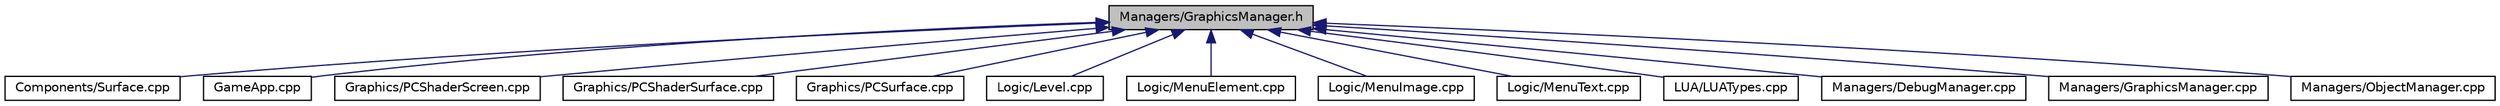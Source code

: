 digraph "Managers/GraphicsManager.h"
{
  edge [fontname="Helvetica",fontsize="10",labelfontname="Helvetica",labelfontsize="10"];
  node [fontname="Helvetica",fontsize="10",shape=record];
  Node1 [label="Managers/GraphicsManager.h",height=0.2,width=0.4,color="black", fillcolor="grey75", style="filled", fontcolor="black"];
  Node1 -> Node2 [dir="back",color="midnightblue",fontsize="10",style="solid",fontname="Helvetica"];
  Node2 [label="Components/Surface.cpp",height=0.2,width=0.4,color="black", fillcolor="white", style="filled",URL="$Surface_8cpp.html"];
  Node1 -> Node3 [dir="back",color="midnightblue",fontsize="10",style="solid",fontname="Helvetica"];
  Node3 [label="GameApp.cpp",height=0.2,width=0.4,color="black", fillcolor="white", style="filled",URL="$GameApp_8cpp.html"];
  Node1 -> Node4 [dir="back",color="midnightblue",fontsize="10",style="solid",fontname="Helvetica"];
  Node4 [label="Graphics/PCShaderScreen.cpp",height=0.2,width=0.4,color="black", fillcolor="white", style="filled",URL="$PCShaderScreen_8cpp.html"];
  Node1 -> Node5 [dir="back",color="midnightblue",fontsize="10",style="solid",fontname="Helvetica"];
  Node5 [label="Graphics/PCShaderSurface.cpp",height=0.2,width=0.4,color="black", fillcolor="white", style="filled",URL="$PCShaderSurface_8cpp.html"];
  Node1 -> Node6 [dir="back",color="midnightblue",fontsize="10",style="solid",fontname="Helvetica"];
  Node6 [label="Graphics/PCSurface.cpp",height=0.2,width=0.4,color="black", fillcolor="white", style="filled",URL="$PCSurface_8cpp.html"];
  Node1 -> Node7 [dir="back",color="midnightblue",fontsize="10",style="solid",fontname="Helvetica"];
  Node7 [label="Logic/Level.cpp",height=0.2,width=0.4,color="black", fillcolor="white", style="filled",URL="$Level_8cpp.html"];
  Node1 -> Node8 [dir="back",color="midnightblue",fontsize="10",style="solid",fontname="Helvetica"];
  Node8 [label="Logic/MenuElement.cpp",height=0.2,width=0.4,color="black", fillcolor="white", style="filled",URL="$MenuElement_8cpp.html"];
  Node1 -> Node9 [dir="back",color="midnightblue",fontsize="10",style="solid",fontname="Helvetica"];
  Node9 [label="Logic/MenuImage.cpp",height=0.2,width=0.4,color="black", fillcolor="white", style="filled",URL="$MenuImage_8cpp.html"];
  Node1 -> Node10 [dir="back",color="midnightblue",fontsize="10",style="solid",fontname="Helvetica"];
  Node10 [label="Logic/MenuText.cpp",height=0.2,width=0.4,color="black", fillcolor="white", style="filled",URL="$MenuText_8cpp.html"];
  Node1 -> Node11 [dir="back",color="midnightblue",fontsize="10",style="solid",fontname="Helvetica"];
  Node11 [label="LUA/LUATypes.cpp",height=0.2,width=0.4,color="black", fillcolor="white", style="filled",URL="$LUATypes_8cpp.html"];
  Node1 -> Node12 [dir="back",color="midnightblue",fontsize="10",style="solid",fontname="Helvetica"];
  Node12 [label="Managers/DebugManager.cpp",height=0.2,width=0.4,color="black", fillcolor="white", style="filled",URL="$DebugManager_8cpp.html"];
  Node1 -> Node13 [dir="back",color="midnightblue",fontsize="10",style="solid",fontname="Helvetica"];
  Node13 [label="Managers/GraphicsManager.cpp",height=0.2,width=0.4,color="black", fillcolor="white", style="filled",URL="$GraphicsManager_8cpp.html"];
  Node1 -> Node14 [dir="back",color="midnightblue",fontsize="10",style="solid",fontname="Helvetica"];
  Node14 [label="Managers/ObjectManager.cpp",height=0.2,width=0.4,color="black", fillcolor="white", style="filled",URL="$ObjectManager_8cpp.html"];
}
